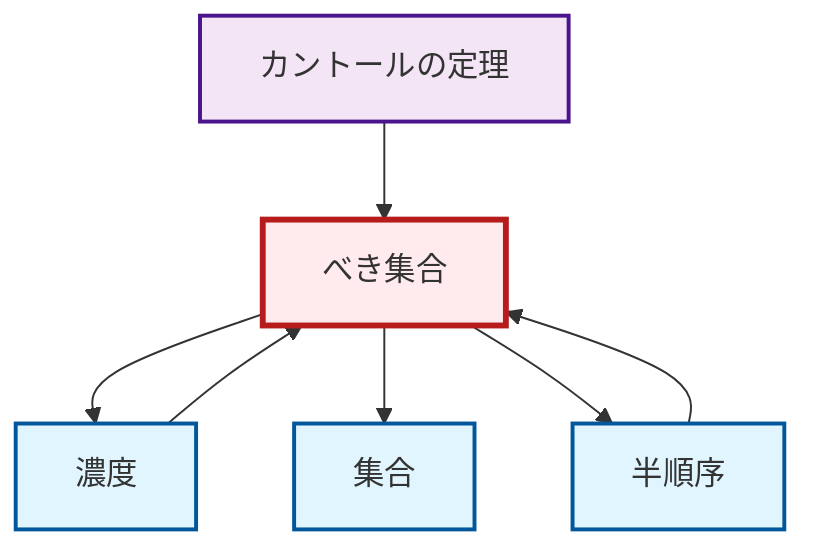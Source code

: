 graph TD
    classDef definition fill:#e1f5fe,stroke:#01579b,stroke-width:2px
    classDef theorem fill:#f3e5f5,stroke:#4a148c,stroke-width:2px
    classDef axiom fill:#fff3e0,stroke:#e65100,stroke-width:2px
    classDef example fill:#e8f5e9,stroke:#1b5e20,stroke-width:2px
    classDef current fill:#ffebee,stroke:#b71c1c,stroke-width:3px
    thm-cantor["カントールの定理"]:::theorem
    def-cardinality["濃度"]:::definition
    def-partial-order["半順序"]:::definition
    def-power-set["べき集合"]:::definition
    def-set["集合"]:::definition
    thm-cantor --> def-power-set
    def-partial-order --> def-power-set
    def-power-set --> def-cardinality
    def-power-set --> def-set
    def-power-set --> def-partial-order
    def-cardinality --> def-power-set
    class def-power-set current